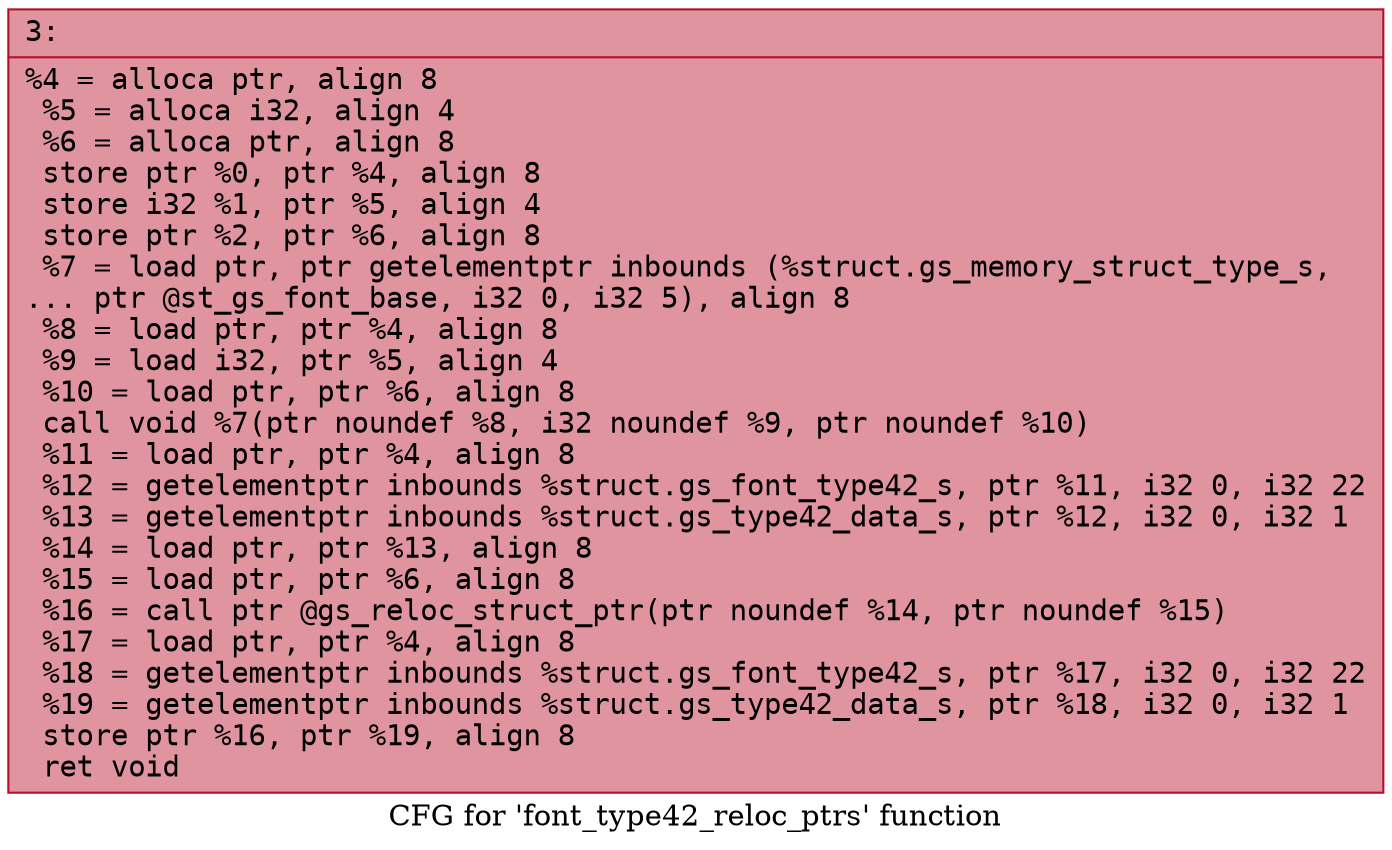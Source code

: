 digraph "CFG for 'font_type42_reloc_ptrs' function" {
	label="CFG for 'font_type42_reloc_ptrs' function";

	Node0x60000245e1c0 [shape=record,color="#b70d28ff", style=filled, fillcolor="#b70d2870" fontname="Courier",label="{3:\l|  %4 = alloca ptr, align 8\l  %5 = alloca i32, align 4\l  %6 = alloca ptr, align 8\l  store ptr %0, ptr %4, align 8\l  store i32 %1, ptr %5, align 4\l  store ptr %2, ptr %6, align 8\l  %7 = load ptr, ptr getelementptr inbounds (%struct.gs_memory_struct_type_s,\l... ptr @st_gs_font_base, i32 0, i32 5), align 8\l  %8 = load ptr, ptr %4, align 8\l  %9 = load i32, ptr %5, align 4\l  %10 = load ptr, ptr %6, align 8\l  call void %7(ptr noundef %8, i32 noundef %9, ptr noundef %10)\l  %11 = load ptr, ptr %4, align 8\l  %12 = getelementptr inbounds %struct.gs_font_type42_s, ptr %11, i32 0, i32 22\l  %13 = getelementptr inbounds %struct.gs_type42_data_s, ptr %12, i32 0, i32 1\l  %14 = load ptr, ptr %13, align 8\l  %15 = load ptr, ptr %6, align 8\l  %16 = call ptr @gs_reloc_struct_ptr(ptr noundef %14, ptr noundef %15)\l  %17 = load ptr, ptr %4, align 8\l  %18 = getelementptr inbounds %struct.gs_font_type42_s, ptr %17, i32 0, i32 22\l  %19 = getelementptr inbounds %struct.gs_type42_data_s, ptr %18, i32 0, i32 1\l  store ptr %16, ptr %19, align 8\l  ret void\l}"];
}
